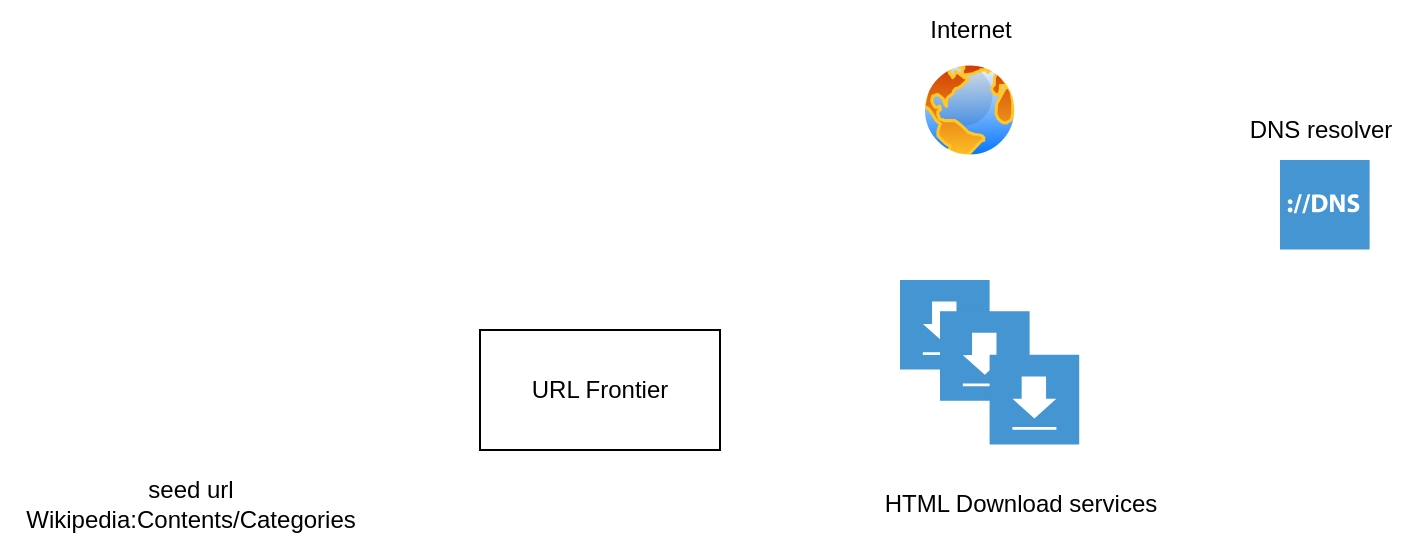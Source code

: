 <mxfile version="24.6.0" type="github">
  <diagram name="Page-1" id="T6FG5JUvPaCqkUUWs33g">
    <mxGraphModel dx="1185" dy="641" grid="1" gridSize="10" guides="1" tooltips="1" connect="1" arrows="1" fold="1" page="1" pageScale="1" pageWidth="827" pageHeight="1169" math="0" shadow="0">
      <root>
        <mxCell id="0" />
        <mxCell id="1" parent="0" />
        <mxCell id="u7bU3b1OENKQPTIL70ho-2" value="" style="shape=image;html=1;verticalAlign=top;verticalLabelPosition=bottom;labelBackgroundColor=#ffffff;imageAspect=0;aspect=fixed;image=https://cdn1.iconfinder.com/data/icons/KDE_Crystal_Diamond_2.5_Classical_Mod/128x128/mimetypes/html.png" vertex="1" parent="1">
          <mxGeometry x="60" y="180" width="70" height="70" as="geometry" />
        </mxCell>
        <mxCell id="u7bU3b1OENKQPTIL70ho-3" value="seed url&lt;div&gt;&lt;span style=&quot;background-color: initial;&quot;&gt;Wikipedia:Contents/Categories&lt;/span&gt;&lt;/div&gt;" style="text;html=1;align=center;verticalAlign=middle;resizable=0;points=[];autosize=1;strokeColor=none;fillColor=none;" vertex="1" parent="1">
          <mxGeometry y="252.4" width="190" height="40" as="geometry" />
        </mxCell>
        <mxCell id="u7bU3b1OENKQPTIL70ho-6" value="URL Frontier" style="whiteSpace=wrap;html=1;fillColor=none;" vertex="1" parent="1">
          <mxGeometry x="240" y="185" width="120" height="60" as="geometry" />
        </mxCell>
        <mxCell id="u7bU3b1OENKQPTIL70ho-10" value="" style="shadow=0;dashed=0;html=1;strokeColor=none;fillColor=#4495D1;labelPosition=center;verticalLabelPosition=bottom;verticalAlign=top;align=center;outlineConnect=0;shape=mxgraph.veeam.2d.download;" vertex="1" parent="1">
          <mxGeometry x="450" y="160" width="44.8" height="44.8" as="geometry" />
        </mxCell>
        <mxCell id="u7bU3b1OENKQPTIL70ho-13" value="" style="shadow=0;dashed=0;html=1;strokeColor=none;fillColor=#4495D1;labelPosition=center;verticalLabelPosition=bottom;verticalAlign=top;align=center;outlineConnect=0;shape=mxgraph.veeam.2d.download;" vertex="1" parent="1">
          <mxGeometry x="470" y="175.6" width="44.8" height="44.8" as="geometry" />
        </mxCell>
        <mxCell id="u7bU3b1OENKQPTIL70ho-14" value="" style="shadow=0;dashed=0;html=1;strokeColor=none;fillColor=#4495D1;labelPosition=center;verticalLabelPosition=bottom;verticalAlign=top;align=center;outlineConnect=0;shape=mxgraph.veeam.2d.download;" vertex="1" parent="1">
          <mxGeometry x="494.8" y="197.4" width="44.8" height="44.8" as="geometry" />
        </mxCell>
        <mxCell id="u7bU3b1OENKQPTIL70ho-15" value="" style="image;aspect=fixed;perimeter=ellipsePerimeter;html=1;align=center;shadow=0;dashed=0;spacingTop=3;image=img/lib/active_directory/internet_globe.svg;" vertex="1" parent="1">
          <mxGeometry x="459.8" y="50" width="50" height="50" as="geometry" />
        </mxCell>
        <mxCell id="u7bU3b1OENKQPTIL70ho-16" value="Internet" style="text;html=1;align=center;verticalAlign=middle;resizable=0;points=[];autosize=1;strokeColor=none;fillColor=none;" vertex="1" parent="1">
          <mxGeometry x="454.8" y="20" width="60" height="30" as="geometry" />
        </mxCell>
        <mxCell id="u7bU3b1OENKQPTIL70ho-17" value="HTML Download services" style="text;html=1;align=center;verticalAlign=middle;resizable=0;points=[];autosize=1;strokeColor=none;fillColor=none;" vertex="1" parent="1">
          <mxGeometry x="430" y="257.4" width="160" height="30" as="geometry" />
        </mxCell>
        <mxCell id="u7bU3b1OENKQPTIL70ho-18" value="" style="shadow=0;dashed=0;html=1;strokeColor=none;fillColor=#4495D1;labelPosition=center;verticalLabelPosition=bottom;verticalAlign=top;align=center;outlineConnect=0;shape=mxgraph.veeam.dns;" vertex="1" parent="1">
          <mxGeometry x="640" y="100" width="44.8" height="44.8" as="geometry" />
        </mxCell>
        <mxCell id="u7bU3b1OENKQPTIL70ho-19" value="DNS resolver" style="text;html=1;align=center;verticalAlign=middle;resizable=0;points=[];autosize=1;strokeColor=none;fillColor=none;" vertex="1" parent="1">
          <mxGeometry x="614.8" y="70" width="90" height="30" as="geometry" />
        </mxCell>
      </root>
    </mxGraphModel>
  </diagram>
</mxfile>
